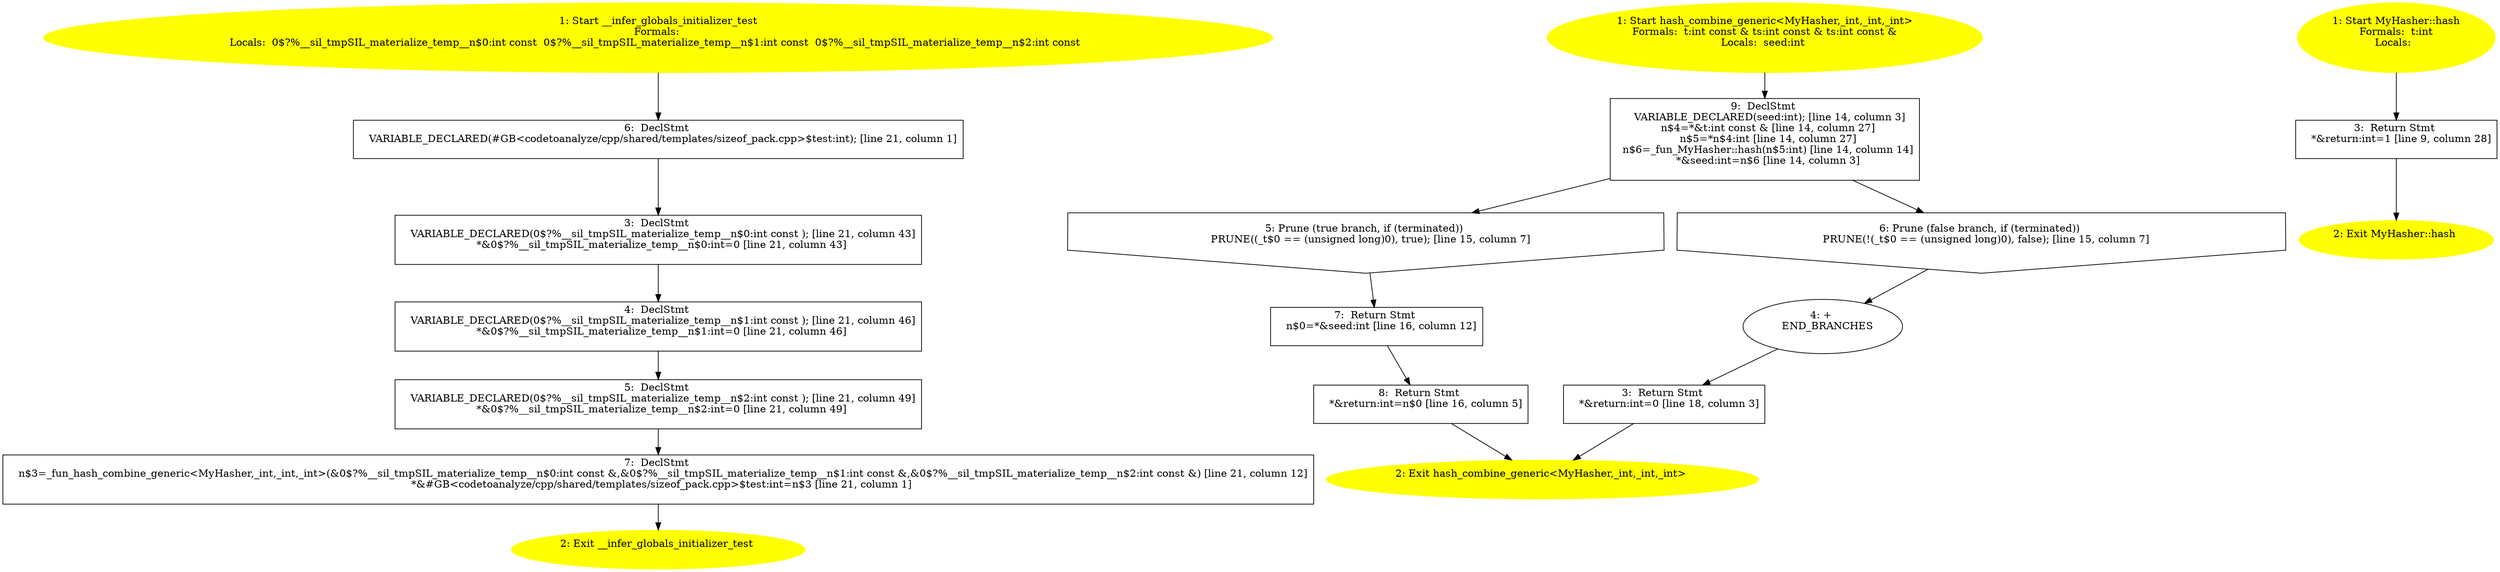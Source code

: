 /* @generated */
digraph cfg {
"__infer_globals_initializer_test.19c6153ea70b713d_1" [label="1: Start __infer_globals_initializer_test\nFormals: \nLocals:  0$?%__sil_tmpSIL_materialize_temp__n$0:int const  0$?%__sil_tmpSIL_materialize_temp__n$1:int const  0$?%__sil_tmpSIL_materialize_temp__n$2:int const  \n  " color=yellow style=filled]
	

	 "__infer_globals_initializer_test.19c6153ea70b713d_1" -> "__infer_globals_initializer_test.19c6153ea70b713d_6" ;
"__infer_globals_initializer_test.19c6153ea70b713d_2" [label="2: Exit __infer_globals_initializer_test \n  " color=yellow style=filled]
	

"__infer_globals_initializer_test.19c6153ea70b713d_3" [label="3:  DeclStmt \n   VARIABLE_DECLARED(0$?%__sil_tmpSIL_materialize_temp__n$0:int const ); [line 21, column 43]\n  *&0$?%__sil_tmpSIL_materialize_temp__n$0:int=0 [line 21, column 43]\n " shape="box"]
	

	 "__infer_globals_initializer_test.19c6153ea70b713d_3" -> "__infer_globals_initializer_test.19c6153ea70b713d_4" ;
"__infer_globals_initializer_test.19c6153ea70b713d_4" [label="4:  DeclStmt \n   VARIABLE_DECLARED(0$?%__sil_tmpSIL_materialize_temp__n$1:int const ); [line 21, column 46]\n  *&0$?%__sil_tmpSIL_materialize_temp__n$1:int=0 [line 21, column 46]\n " shape="box"]
	

	 "__infer_globals_initializer_test.19c6153ea70b713d_4" -> "__infer_globals_initializer_test.19c6153ea70b713d_5" ;
"__infer_globals_initializer_test.19c6153ea70b713d_5" [label="5:  DeclStmt \n   VARIABLE_DECLARED(0$?%__sil_tmpSIL_materialize_temp__n$2:int const ); [line 21, column 49]\n  *&0$?%__sil_tmpSIL_materialize_temp__n$2:int=0 [line 21, column 49]\n " shape="box"]
	

	 "__infer_globals_initializer_test.19c6153ea70b713d_5" -> "__infer_globals_initializer_test.19c6153ea70b713d_7" ;
"__infer_globals_initializer_test.19c6153ea70b713d_6" [label="6:  DeclStmt \n   VARIABLE_DECLARED(#GB<codetoanalyze/cpp/shared/templates/sizeof_pack.cpp>$test:int); [line 21, column 1]\n " shape="box"]
	

	 "__infer_globals_initializer_test.19c6153ea70b713d_6" -> "__infer_globals_initializer_test.19c6153ea70b713d_3" ;
"__infer_globals_initializer_test.19c6153ea70b713d_7" [label="7:  DeclStmt \n   n$3=_fun_hash_combine_generic<MyHasher,_int,_int,_int>(&0$?%__sil_tmpSIL_materialize_temp__n$0:int const &,&0$?%__sil_tmpSIL_materialize_temp__n$1:int const &,&0$?%__sil_tmpSIL_materialize_temp__n$2:int const &) [line 21, column 12]\n  *&#GB<codetoanalyze/cpp/shared/templates/sizeof_pack.cpp>$test:int=n$3 [line 21, column 1]\n " shape="box"]
	

	 "__infer_globals_initializer_test.19c6153ea70b713d_7" -> "__infer_globals_initializer_test.19c6153ea70b713d_2" ;
"hash_combine_generic<MyHasher,_in.3016efe6a900b985_1" [label="1: Start hash_combine_generic<MyHasher,_int,_int,_int>\nFormals:  t:int const & ts:int const & ts:int const &\nLocals:  seed:int \n  " color=yellow style=filled]
	

	 "hash_combine_generic<MyHasher,_in.3016efe6a900b985_1" -> "hash_combine_generic<MyHasher,_in.3016efe6a900b985_9" ;
"hash_combine_generic<MyHasher,_in.3016efe6a900b985_2" [label="2: Exit hash_combine_generic<MyHasher,_int,_int,_int> \n  " color=yellow style=filled]
	

"hash_combine_generic<MyHasher,_in.3016efe6a900b985_3" [label="3:  Return Stmt \n   *&return:int=0 [line 18, column 3]\n " shape="box"]
	

	 "hash_combine_generic<MyHasher,_in.3016efe6a900b985_3" -> "hash_combine_generic<MyHasher,_in.3016efe6a900b985_2" ;
"hash_combine_generic<MyHasher,_in.3016efe6a900b985_4" [label="4: + \n   END_BRANCHES\n " ]
	

	 "hash_combine_generic<MyHasher,_in.3016efe6a900b985_4" -> "hash_combine_generic<MyHasher,_in.3016efe6a900b985_3" ;
"hash_combine_generic<MyHasher,_in.3016efe6a900b985_5" [label="5: Prune (true branch, if (terminated)) \n   PRUNE((_t$0 == (unsigned long)0), true); [line 15, column 7]\n " shape="invhouse"]
	

	 "hash_combine_generic<MyHasher,_in.3016efe6a900b985_5" -> "hash_combine_generic<MyHasher,_in.3016efe6a900b985_7" ;
"hash_combine_generic<MyHasher,_in.3016efe6a900b985_6" [label="6: Prune (false branch, if (terminated)) \n   PRUNE(!(_t$0 == (unsigned long)0), false); [line 15, column 7]\n " shape="invhouse"]
	

	 "hash_combine_generic<MyHasher,_in.3016efe6a900b985_6" -> "hash_combine_generic<MyHasher,_in.3016efe6a900b985_4" ;
"hash_combine_generic<MyHasher,_in.3016efe6a900b985_7" [label="7:  Return Stmt \n   n$0=*&seed:int [line 16, column 12]\n " shape="box"]
	

	 "hash_combine_generic<MyHasher,_in.3016efe6a900b985_7" -> "hash_combine_generic<MyHasher,_in.3016efe6a900b985_8" ;
"hash_combine_generic<MyHasher,_in.3016efe6a900b985_8" [label="8:  Return Stmt \n   *&return:int=n$0 [line 16, column 5]\n " shape="box"]
	

	 "hash_combine_generic<MyHasher,_in.3016efe6a900b985_8" -> "hash_combine_generic<MyHasher,_in.3016efe6a900b985_2" ;
"hash_combine_generic<MyHasher,_in.3016efe6a900b985_9" [label="9:  DeclStmt \n   VARIABLE_DECLARED(seed:int); [line 14, column 3]\n  n$4=*&t:int const & [line 14, column 27]\n  n$5=*n$4:int [line 14, column 27]\n  n$6=_fun_MyHasher::hash(n$5:int) [line 14, column 14]\n  *&seed:int=n$6 [line 14, column 3]\n " shape="box"]
	

	 "hash_combine_generic<MyHasher,_in.3016efe6a900b985_9" -> "hash_combine_generic<MyHasher,_in.3016efe6a900b985_5" ;
	 "hash_combine_generic<MyHasher,_in.3016efe6a900b985_9" -> "hash_combine_generic<MyHasher,_in.3016efe6a900b985_6" ;
"hash#MyHasher#(176404987114280720.032c86352e5db68d_1" [label="1: Start MyHasher::hash\nFormals:  t:int\nLocals:  \n  " color=yellow style=filled]
	

	 "hash#MyHasher#(176404987114280720.032c86352e5db68d_1" -> "hash#MyHasher#(176404987114280720.032c86352e5db68d_3" ;
"hash#MyHasher#(176404987114280720.032c86352e5db68d_2" [label="2: Exit MyHasher::hash \n  " color=yellow style=filled]
	

"hash#MyHasher#(176404987114280720.032c86352e5db68d_3" [label="3:  Return Stmt \n   *&return:int=1 [line 9, column 28]\n " shape="box"]
	

	 "hash#MyHasher#(176404987114280720.032c86352e5db68d_3" -> "hash#MyHasher#(176404987114280720.032c86352e5db68d_2" ;
}
